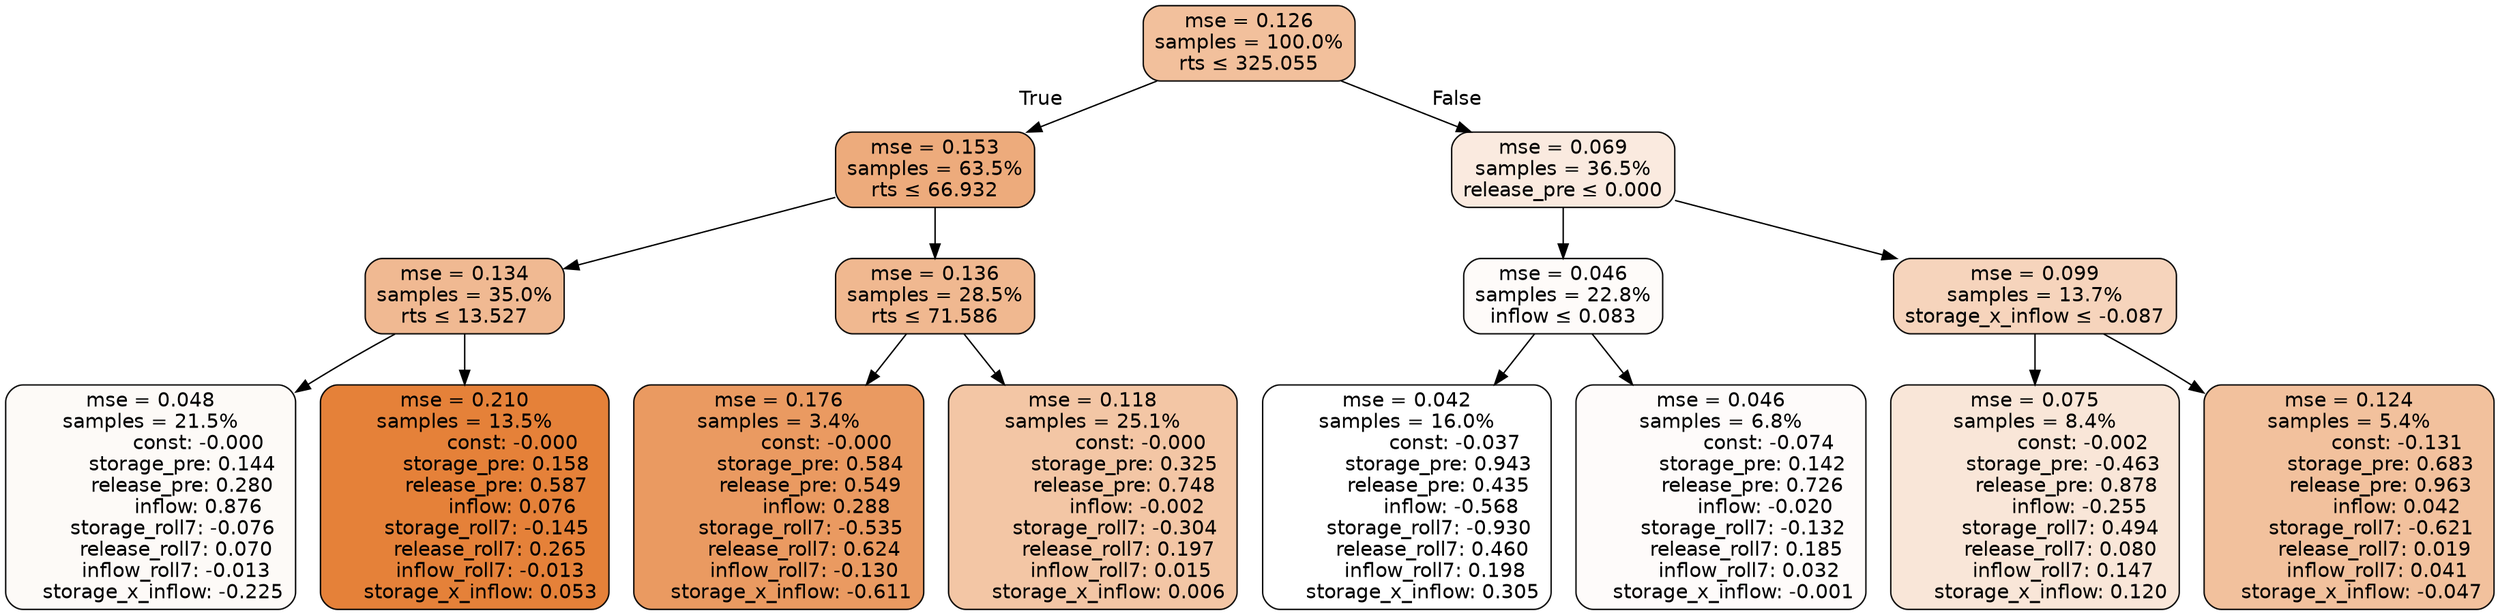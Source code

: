 digraph tree {
bgcolor="transparent"
node [shape=rectangle, style="filled, rounded", color="black", fontname=helvetica] ;
edge [fontname=helvetica] ;
	"0" [label="mse = 0.126
samples = 100.0%
rts &le; 325.055", fillcolor="#f2c09c"]
	"1" [label="mse = 0.153
samples = 63.5%
rts &le; 66.932", fillcolor="#edab7c"]
	"2" [label="mse = 0.134
samples = 35.0%
rts &le; 13.527", fillcolor="#f0b992"]
	"3" [label="mse = 0.048
samples = 21.5%
               const: -0.000
          storage_pre: 0.144
          release_pre: 0.280
               inflow: 0.876
       storage_roll7: -0.076
        release_roll7: 0.070
        inflow_roll7: -0.013
    storage_x_inflow: -0.225", fillcolor="#fdfaf7"]
	"4" [label="mse = 0.210
samples = 13.5%
               const: -0.000
          storage_pre: 0.158
          release_pre: 0.587
               inflow: 0.076
       storage_roll7: -0.145
        release_roll7: 0.265
        inflow_roll7: -0.013
     storage_x_inflow: 0.053", fillcolor="#e58139"]
	"5" [label="mse = 0.136
samples = 28.5%
rts &le; 71.586", fillcolor="#f0b890"]
	"6" [label="mse = 0.176
samples = 3.4%
               const: -0.000
          storage_pre: 0.584
          release_pre: 0.549
               inflow: 0.288
       storage_roll7: -0.535
        release_roll7: 0.624
        inflow_roll7: -0.130
    storage_x_inflow: -0.611", fillcolor="#ea9a61"]
	"7" [label="mse = 0.118
samples = 25.1%
               const: -0.000
          storage_pre: 0.325
          release_pre: 0.748
              inflow: -0.002
       storage_roll7: -0.304
        release_roll7: 0.197
         inflow_roll7: 0.015
     storage_x_inflow: 0.006", fillcolor="#f3c6a5"]
	"8" [label="mse = 0.069
samples = 36.5%
release_pre &le; 0.000", fillcolor="#faeadf"]
	"9" [label="mse = 0.046
samples = 22.8%
inflow &le; 0.083", fillcolor="#fefbf9"]
	"10" [label="mse = 0.042
samples = 16.0%
               const: -0.037
          storage_pre: 0.943
          release_pre: 0.435
              inflow: -0.568
       storage_roll7: -0.930
        release_roll7: 0.460
         inflow_roll7: 0.198
     storage_x_inflow: 0.305", fillcolor="#ffffff"]
	"11" [label="mse = 0.046
samples = 6.8%
               const: -0.074
          storage_pre: 0.142
          release_pre: 0.726
              inflow: -0.020
       storage_roll7: -0.132
        release_roll7: 0.185
         inflow_roll7: 0.032
    storage_x_inflow: -0.001", fillcolor="#fefbfa"]
	"12" [label="mse = 0.099
samples = 13.7%
storage_x_inflow &le; -0.087", fillcolor="#f6d4bc"]
	"13" [label="mse = 0.075
samples = 8.4%
               const: -0.002
         storage_pre: -0.463
          release_pre: 0.878
              inflow: -0.255
        storage_roll7: 0.494
        release_roll7: 0.080
         inflow_roll7: 0.147
     storage_x_inflow: 0.120", fillcolor="#f9e6d8"]
	"14" [label="mse = 0.124
samples = 5.4%
               const: -0.131
          storage_pre: 0.683
          release_pre: 0.963
               inflow: 0.042
       storage_roll7: -0.621
        release_roll7: 0.019
         inflow_roll7: 0.041
    storage_x_inflow: -0.047", fillcolor="#f2c19d"]

	"0" -> "1" [labeldistance=2.5, labelangle=45, headlabel="True"]
	"1" -> "2"
	"2" -> "3"
	"2" -> "4"
	"1" -> "5"
	"5" -> "6"
	"5" -> "7"
	"0" -> "8" [labeldistance=2.5, labelangle=-45, headlabel="False"]
	"8" -> "9"
	"9" -> "10"
	"9" -> "11"
	"8" -> "12"
	"12" -> "13"
	"12" -> "14"
}